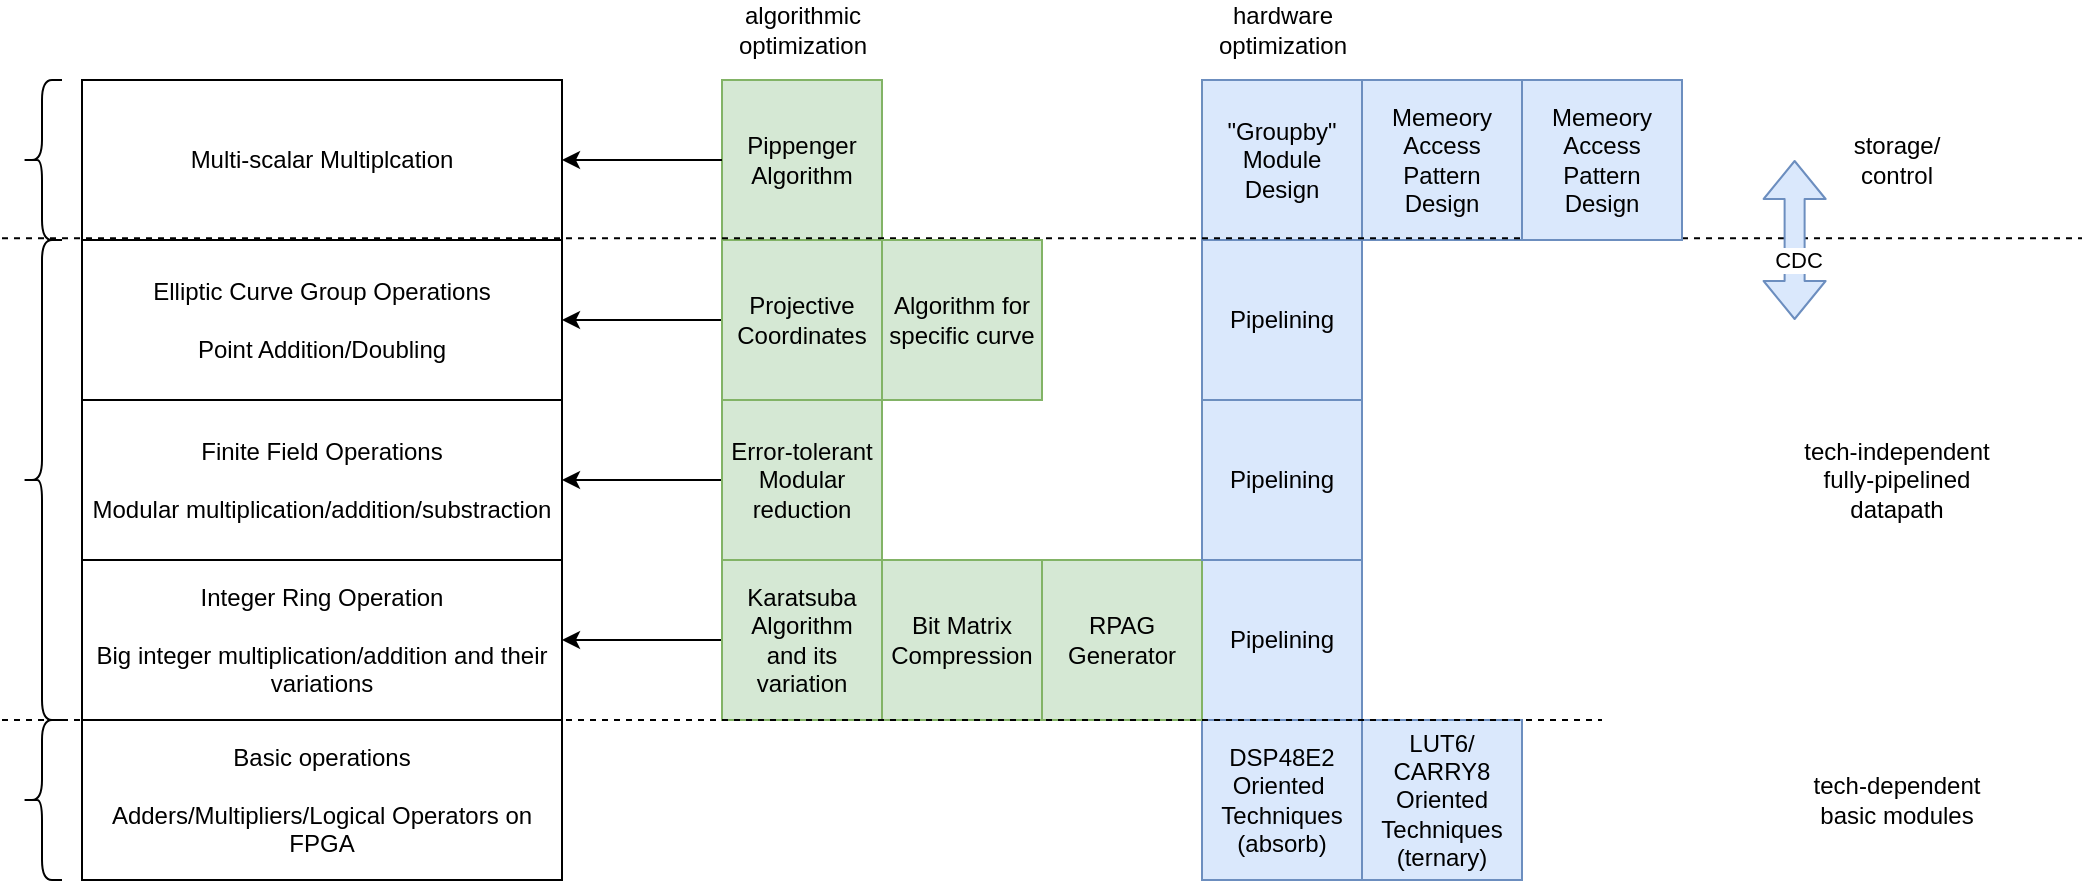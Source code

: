 <mxfile>
    <diagram id="zoKfHcg-x4rR90VONCn-" name="hierarchy">
        <mxGraphModel dx="1422" dy="864" grid="1" gridSize="10" guides="1" tooltips="1" connect="1" arrows="1" fold="1" page="1" pageScale="1" pageWidth="827" pageHeight="1169" math="0" shadow="0">
            <root>
                <mxCell id="0"/>
                <mxCell id="1" parent="0"/>
                <mxCell id="fEVb9ebWW0dLJYcgirOj-55" value="Bit Matrix&lt;br&gt;Compression" style="rounded=0;whiteSpace=wrap;html=1;fillColor=#d5e8d4;strokeColor=#82b366;" parent="1" vertex="1">
                    <mxGeometry x="480" y="600" width="80" height="80" as="geometry"/>
                </mxCell>
                <mxCell id="2" value="Finite Field Operations&lt;br&gt;&lt;br&gt;Modular multiplication/addition/substraction" style="rounded=0;whiteSpace=wrap;html=1;fillColor=none;" parent="1" vertex="1">
                    <mxGeometry x="80" y="520" width="240" height="80" as="geometry"/>
                </mxCell>
                <mxCell id="3" value="Elliptic Curve Group Operations&lt;br&gt;&lt;br&gt;Point Addition/Doubling" style="rounded=0;whiteSpace=wrap;html=1;fillColor=none;" parent="1" vertex="1">
                    <mxGeometry x="80" y="440" width="240" height="80" as="geometry"/>
                </mxCell>
                <mxCell id="4" value="Multi-scalar Multiplcation" style="rounded=0;whiteSpace=wrap;html=1;fillColor=none;" parent="1" vertex="1">
                    <mxGeometry x="80" y="360" width="240" height="80" as="geometry"/>
                </mxCell>
                <mxCell id="5" style="edgeStyle=orthogonalEdgeStyle;rounded=0;html=1;exitX=0;exitY=0.5;exitDx=0;exitDy=0;entryX=1;entryY=0.5;entryDx=0;entryDy=0;strokeWidth=1;" parent="1" source="6" target="2" edge="1">
                    <mxGeometry relative="1" as="geometry"/>
                </mxCell>
                <mxCell id="6" value="Error-tolerant Modular reduction" style="rounded=0;whiteSpace=wrap;html=1;fillColor=#d5e8d4;strokeColor=#82b366;" parent="1" vertex="1">
                    <mxGeometry x="400" y="520" width="80" height="80" as="geometry"/>
                </mxCell>
                <mxCell id="7" style="edgeStyle=orthogonalEdgeStyle;rounded=0;html=1;exitX=0;exitY=0.5;exitDx=0;exitDy=0;entryX=1;entryY=0.5;entryDx=0;entryDy=0;strokeWidth=1;" parent="1" source="8" target="3" edge="1">
                    <mxGeometry relative="1" as="geometry"/>
                </mxCell>
                <mxCell id="8" value="Projective Coordinates" style="rounded=0;whiteSpace=wrap;html=1;fillColor=#d5e8d4;strokeColor=#82b366;" parent="1" vertex="1">
                    <mxGeometry x="400" y="440" width="80" height="80" as="geometry"/>
                </mxCell>
                <mxCell id="9" value="Pippenger Algorithm&lt;br&gt;" style="rounded=0;whiteSpace=wrap;html=1;fillColor=#d5e8d4;strokeColor=#82b366;" parent="1" vertex="1">
                    <mxGeometry x="400" y="360" width="80" height="80" as="geometry"/>
                </mxCell>
                <mxCell id="10" value="Integer Ring Operation&lt;br&gt;&lt;br&gt;Big integer multiplication/addition and their variations" style="rounded=0;whiteSpace=wrap;html=1;fillColor=none;" parent="1" vertex="1">
                    <mxGeometry x="80" y="600" width="240" height="80" as="geometry"/>
                </mxCell>
                <mxCell id="11" style="edgeStyle=orthogonalEdgeStyle;rounded=0;html=1;exitX=0;exitY=0.5;exitDx=0;exitDy=0;entryX=1;entryY=0.5;entryDx=0;entryDy=0;strokeWidth=1;" parent="1" source="12" target="10" edge="1">
                    <mxGeometry relative="1" as="geometry"/>
                </mxCell>
                <mxCell id="12" value="Karatsuba Algorithm&lt;br&gt;and its variation" style="rounded=0;whiteSpace=wrap;html=1;fillColor=#d5e8d4;strokeColor=#82b366;" parent="1" vertex="1">
                    <mxGeometry x="400" y="600" width="80" height="80" as="geometry"/>
                </mxCell>
                <mxCell id="13" value="Basic operations&lt;br&gt;&lt;br&gt;Adders/Multipliers/Logical Operators on FPGA" style="rounded=0;whiteSpace=wrap;html=1;fillColor=none;" parent="1" vertex="1">
                    <mxGeometry x="80" y="680" width="240" height="80" as="geometry"/>
                </mxCell>
                <mxCell id="14" value="Pipelining" style="rounded=0;whiteSpace=wrap;html=1;fillColor=#dae8fc;strokeColor=#6c8ebf;" parent="1" vertex="1">
                    <mxGeometry x="640" y="600" width="80" height="80" as="geometry"/>
                </mxCell>
                <mxCell id="16" value="DSP48E2&lt;br&gt;Oriented&amp;nbsp;&lt;br&gt;Techniques&lt;br&gt;(absorb)" style="rounded=0;whiteSpace=wrap;html=1;fillColor=#dae8fc;strokeColor=#6c8ebf;" parent="1" vertex="1">
                    <mxGeometry x="640" y="680" width="80" height="80" as="geometry"/>
                </mxCell>
                <mxCell id="18" value="RPAG Generator" style="rounded=0;whiteSpace=wrap;html=1;fillColor=#d5e8d4;strokeColor=#82b366;" parent="1" vertex="1">
                    <mxGeometry x="560" y="600" width="80" height="80" as="geometry"/>
                </mxCell>
                <mxCell id="19" value="algorithmic&lt;br&gt;optimization" style="text;html=1;align=center;verticalAlign=middle;resizable=0;points=[];autosize=1;" parent="1" vertex="1">
                    <mxGeometry x="400" y="320" width="80" height="30" as="geometry"/>
                </mxCell>
                <mxCell id="20" value="hardware&lt;br&gt;optimization" style="text;html=1;align=center;verticalAlign=middle;resizable=0;points=[];autosize=1;strokeColor=none;fillColor=none;" parent="1" vertex="1">
                    <mxGeometry x="640" y="320" width="80" height="30" as="geometry"/>
                </mxCell>
                <mxCell id="22" value="LUT6/&lt;br&gt;CARRY8&lt;br&gt;Oriented Techniques&lt;br&gt;(ternary)" style="rounded=0;whiteSpace=wrap;html=1;fillColor=#dae8fc;strokeColor=#6c8ebf;" parent="1" vertex="1">
                    <mxGeometry x="720" y="680" width="80" height="80" as="geometry"/>
                </mxCell>
                <mxCell id="23" value="&quot;Groupby&quot;&lt;br&gt;Module&lt;br&gt;Design" style="rounded=0;whiteSpace=wrap;html=1;fillColor=#dae8fc;strokeColor=#6c8ebf;" parent="1" vertex="1">
                    <mxGeometry x="640" y="360" width="80" height="80" as="geometry"/>
                </mxCell>
                <mxCell id="24" value="Memeory&lt;br&gt;Access&lt;br&gt;Pattern&lt;br&gt;Design" style="rounded=0;whiteSpace=wrap;html=1;fillColor=#dae8fc;strokeColor=#6c8ebf;" parent="1" vertex="1">
                    <mxGeometry x="720" y="360" width="80" height="80" as="geometry"/>
                </mxCell>
                <mxCell id="25" value="Pipelining" style="rounded=0;whiteSpace=wrap;html=1;fillColor=#dae8fc;strokeColor=#6c8ebf;" parent="1" vertex="1">
                    <mxGeometry x="640" y="520" width="80" height="80" as="geometry"/>
                </mxCell>
                <mxCell id="26" value="Pipelining" style="rounded=0;whiteSpace=wrap;html=1;fillColor=#dae8fc;strokeColor=#6c8ebf;" parent="1" vertex="1">
                    <mxGeometry x="640" y="440" width="80" height="80" as="geometry"/>
                </mxCell>
                <mxCell id="27" style="edgeStyle=orthogonalEdgeStyle;rounded=0;orthogonalLoop=1;jettySize=auto;html=1;exitX=0;exitY=0.5;exitDx=0;exitDy=0;entryX=1;entryY=0.5;entryDx=0;entryDy=0;" parent="1" source="9" target="4" edge="1">
                    <mxGeometry relative="1" as="geometry">
                        <Array as="points"/>
                        <mxPoint x="400" y="400" as="sourcePoint"/>
                    </mxGeometry>
                </mxCell>
                <mxCell id="29" value="" style="endArrow=none;html=1;rounded=0;dashed=1;" parent="1" edge="1">
                    <mxGeometry width="50" height="50" relative="1" as="geometry">
                        <mxPoint x="40" y="439.17" as="sourcePoint"/>
                        <mxPoint x="1080" y="439.17" as="targetPoint"/>
                    </mxGeometry>
                </mxCell>
                <mxCell id="30" value="storage/&lt;br&gt;control" style="text;html=1;align=center;verticalAlign=middle;resizable=0;points=[];autosize=1;strokeColor=none;fillColor=none;" parent="1" vertex="1">
                    <mxGeometry x="957" y="385" width="60" height="30" as="geometry"/>
                </mxCell>
                <mxCell id="31" value="tech-independent&lt;br&gt;fully-pipelined&lt;br&gt;datapath" style="text;html=1;align=center;verticalAlign=middle;resizable=0;points=[];autosize=1;strokeColor=none;fillColor=none;" parent="1" vertex="1">
                    <mxGeometry x="932" y="535" width="110" height="50" as="geometry"/>
                </mxCell>
                <mxCell id="32" value="" style="endArrow=none;html=1;rounded=0;dashed=1;" parent="1" edge="1">
                    <mxGeometry width="50" height="50" relative="1" as="geometry">
                        <mxPoint x="40" y="680" as="sourcePoint"/>
                        <mxPoint x="840" y="680" as="targetPoint"/>
                    </mxGeometry>
                </mxCell>
                <mxCell id="35" value="" style="shape=curlyBracket;whiteSpace=wrap;html=1;rounded=1;" parent="1" vertex="1">
                    <mxGeometry x="50" y="360" width="20" height="80" as="geometry"/>
                </mxCell>
                <mxCell id="36" value="" style="shape=curlyBracket;whiteSpace=wrap;html=1;rounded=1;size=0.5;" parent="1" vertex="1">
                    <mxGeometry x="50" y="440" width="20" height="240" as="geometry"/>
                </mxCell>
                <mxCell id="37" value="" style="shape=curlyBracket;whiteSpace=wrap;html=1;rounded=1;size=0.5;" parent="1" vertex="1">
                    <mxGeometry x="50" y="680" width="20" height="80" as="geometry"/>
                </mxCell>
                <mxCell id="fEVb9ebWW0dLJYcgirOj-56" value="tech-dependent&lt;br&gt;basic modules" style="text;html=1;align=center;verticalAlign=middle;resizable=0;points=[];autosize=1;strokeColor=none;fillColor=none;" parent="1" vertex="1">
                    <mxGeometry x="937" y="705" width="100" height="30" as="geometry"/>
                </mxCell>
                <mxCell id="38" value="Algorithm for specific curve" style="rounded=0;whiteSpace=wrap;html=1;fillColor=#d5e8d4;strokeColor=#82b366;" parent="1" vertex="1">
                    <mxGeometry x="480" y="440" width="80" height="80" as="geometry"/>
                </mxCell>
                <mxCell id="40" value="Memeory&lt;br&gt;Access&lt;br&gt;Pattern&lt;br&gt;Design" style="rounded=0;whiteSpace=wrap;html=1;fillColor=#dae8fc;strokeColor=#6c8ebf;" parent="1" vertex="1">
                    <mxGeometry x="800" y="360" width="80" height="80" as="geometry"/>
                </mxCell>
                <mxCell id="41" value="" style="shape=flexArrow;endArrow=classic;startArrow=classic;html=1;fillColor=#dae8fc;strokeColor=#6c8ebf;" parent="1" edge="1">
                    <mxGeometry width="100" height="100" relative="1" as="geometry">
                        <mxPoint x="936.31" y="480" as="sourcePoint"/>
                        <mxPoint x="936.31" y="400" as="targetPoint"/>
                    </mxGeometry>
                </mxCell>
                <mxCell id="42" value="CDC" style="edgeLabel;html=1;align=center;verticalAlign=middle;resizable=0;points=[];" parent="41" vertex="1" connectable="0">
                    <mxGeometry x="-0.25" y="-1" relative="1" as="geometry">
                        <mxPoint as="offset"/>
                    </mxGeometry>
                </mxCell>
            </root>
        </mxGraphModel>
    </diagram>
    <diagram id="sQL1y-vPFN7wOmJzLYb_" name="montmult">
        <mxGraphModel dx="1706" dy="1037" grid="1" gridSize="10" guides="1" tooltips="1" connect="1" arrows="1" fold="1" page="1" pageScale="1" pageWidth="827" pageHeight="1169" math="1" shadow="0">
            <root>
                <mxCell id="ptqQe80XTWAZKYnixxLv-0"/>
                <mxCell id="ptqQe80XTWAZKYnixxLv-1" parent="ptqQe80XTWAZKYnixxLv-0"/>
                <mxCell id="ptqQe80XTWAZKYnixxLv-3" value="" style="rounded=0;whiteSpace=wrap;html=1;fontFamily=Helvetica;fontSize=12;fontColor=rgb(0, 0, 0);align=center;strokeColor=rgb(0, 0, 0);fillColor=none;" parent="ptqQe80XTWAZKYnixxLv-1" vertex="1">
                    <mxGeometry x="200" y="360" width="80" height="40" as="geometry"/>
                </mxCell>
                <mxCell id="ptqQe80XTWAZKYnixxLv-4" value="" style="rounded=0;whiteSpace=wrap;html=1;fillColor=#eeeeee;strokeColor=#36393d;sketch=0;dashed=1;" parent="ptqQe80XTWAZKYnixxLv-1" vertex="1">
                    <mxGeometry x="200" y="360" width="40" height="40" as="geometry"/>
                </mxCell>
                <mxCell id="ptqQe80XTWAZKYnixxLv-5" style="rounded=0;html=1;exitX=0.5;exitY=1;exitDx=0;exitDy=0;entryX=0.5;entryY=0;entryDx=0;entryDy=0;strokeWidth=1;" parent="ptqQe80XTWAZKYnixxLv-1" source="ptqQe80XTWAZKYnixxLv-6" target="ptqQe80XTWAZKYnixxLv-10" edge="1">
                    <mxGeometry relative="1" as="geometry"/>
                </mxCell>
                <mxCell id="ptqQe80XTWAZKYnixxLv-6" value="$$x$$" style="rounded=0;whiteSpace=wrap;html=1;fontFamily=Helvetica;fontSize=12;fontColor=rgb(0, 0, 0);align=center;strokeColor=rgb(0, 0, 0);" parent="ptqQe80XTWAZKYnixxLv-1" vertex="1">
                    <mxGeometry x="160" y="40" width="40" height="40" as="geometry"/>
                </mxCell>
                <mxCell id="ptqQe80XTWAZKYnixxLv-7" style="edgeStyle=none;rounded=0;html=1;exitX=0.5;exitY=1;exitDx=0;exitDy=0;entryX=0.5;entryY=0;entryDx=0;entryDy=0;strokeWidth=1;" parent="ptqQe80XTWAZKYnixxLv-1" source="ptqQe80XTWAZKYnixxLv-8" target="ptqQe80XTWAZKYnixxLv-10" edge="1">
                    <mxGeometry relative="1" as="geometry"/>
                </mxCell>
                <mxCell id="ptqQe80XTWAZKYnixxLv-8" value="$$y$$" style="rounded=0;whiteSpace=wrap;html=1;fontFamily=Helvetica;fontSize=12;fontColor=rgb(0, 0, 0);align=center;strokeColor=rgb(0, 0, 0);" parent="ptqQe80XTWAZKYnixxLv-1" vertex="1">
                    <mxGeometry x="240" y="40" width="40" height="40" as="geometry"/>
                </mxCell>
                <mxCell id="ptqQe80XTWAZKYnixxLv-9" style="edgeStyle=none;rounded=0;html=1;exitX=0.5;exitY=1;exitDx=0;exitDy=0;entryX=0.5;entryY=0;entryDx=0;entryDy=0;strokeWidth=1;" parent="ptqQe80XTWAZKYnixxLv-1" source="ptqQe80XTWAZKYnixxLv-10" target="ptqQe80XTWAZKYnixxLv-18" edge="1">
                    <mxGeometry relative="1" as="geometry"/>
                </mxCell>
                <mxCell id="ptqQe80XTWAZKYnixxLv-10" value="" style="shape=sumEllipse;perimeter=ellipsePerimeter;whiteSpace=wrap;html=1;backgroundOutline=1;fillColor=#dae8fc;strokeColor=#6c8ebf;" parent="ptqQe80XTWAZKYnixxLv-1" vertex="1">
                    <mxGeometry x="200" y="120" width="40" height="40" as="geometry"/>
                </mxCell>
                <mxCell id="ptqQe80XTWAZKYnixxLv-11" style="edgeStyle=orthogonalEdgeStyle;rounded=0;html=1;exitX=0.5;exitY=1;exitDx=0;exitDy=0;entryX=0.5;entryY=0;entryDx=0;entryDy=0;strokeWidth=1;" parent="ptqQe80XTWAZKYnixxLv-1" source="ptqQe80XTWAZKYnixxLv-12" target="ptqQe80XTWAZKYnixxLv-3" edge="1">
                    <mxGeometry relative="1" as="geometry"/>
                </mxCell>
                <mxCell id="ptqQe80XTWAZKYnixxLv-12" value="" style="shape=sumEllipse;perimeter=ellipsePerimeter;whiteSpace=wrap;html=1;backgroundOutline=1;fillColor=#d5e8d4;strokeColor=#82b366;" parent="ptqQe80XTWAZKYnixxLv-1" vertex="1">
                    <mxGeometry x="220" y="280" width="40" height="40" as="geometry"/>
                </mxCell>
                <mxCell id="ptqQe80XTWAZKYnixxLv-13" value="" style="edgeStyle=none;rounded=0;html=1;strokeWidth=1;" parent="ptqQe80XTWAZKYnixxLv-1" source="ptqQe80XTWAZKYnixxLv-14" target="ptqQe80XTWAZKYnixxLv-12" edge="1">
                    <mxGeometry relative="1" as="geometry"/>
                </mxCell>
                <mxCell id="ptqQe80XTWAZKYnixxLv-14" value="$$N'$$" style="text;html=1;align=center;verticalAlign=middle;resizable=0;points=[];autosize=1;strokeColor=none;fillColor=none;" parent="ptqQe80XTWAZKYnixxLv-1" vertex="1">
                    <mxGeometry x="280" y="290" width="50" height="20" as="geometry"/>
                </mxCell>
                <mxCell id="ptqQe80XTWAZKYnixxLv-15" value="prod" style="edgeStyle=orthogonalEdgeStyle;rounded=0;html=1;exitX=0.5;exitY=1;exitDx=0;exitDy=0;entryX=0.5;entryY=0;entryDx=0;entryDy=0;strokeWidth=1;" parent="ptqQe80XTWAZKYnixxLv-1" source="ptqQe80XTWAZKYnixxLv-16" target="ptqQe80XTWAZKYnixxLv-25" edge="1">
                    <mxGeometry relative="1" as="geometry"/>
                </mxCell>
                <mxCell id="ptqQe80XTWAZKYnixxLv-16" value="" style="shape=sumEllipse;perimeter=ellipsePerimeter;whiteSpace=wrap;html=1;backgroundOutline=1;fillColor=#d5e8d4;strokeColor=#82b366;" parent="ptqQe80XTWAZKYnixxLv-1" vertex="1">
                    <mxGeometry x="240" y="440" width="40" height="40" as="geometry"/>
                </mxCell>
                <mxCell id="ptqQe80XTWAZKYnixxLv-17" style="edgeStyle=orthogonalEdgeStyle;rounded=0;html=1;exitX=0;exitY=0.5;exitDx=0;exitDy=0;entryX=0;entryY=0.5;entryDx=0;entryDy=0;strokeWidth=1;" parent="ptqQe80XTWAZKYnixxLv-1" source="ptqQe80XTWAZKYnixxLv-18" target="ptqQe80XTWAZKYnixxLv-25" edge="1">
                    <mxGeometry relative="1" as="geometry"/>
                </mxCell>
                <mxCell id="ptqQe80XTWAZKYnixxLv-18" value="$$T$$" style="rounded=0;whiteSpace=wrap;html=1;fontFamily=Helvetica;fontSize=12;fontColor=rgb(0, 0, 0);align=center;strokeColor=rgb(0, 0, 0);fillColor=none;" parent="ptqQe80XTWAZKYnixxLv-1" vertex="1">
                    <mxGeometry x="180" y="200" width="80" height="40" as="geometry"/>
                </mxCell>
                <mxCell id="ptqQe80XTWAZKYnixxLv-19" style="edgeStyle=none;rounded=0;html=1;exitX=0.1;exitY=0.5;exitDx=0;exitDy=0;exitPerimeter=0;entryX=0.5;entryY=0;entryDx=0;entryDy=0;strokeWidth=1;" parent="ptqQe80XTWAZKYnixxLv-1" source="ptqQe80XTWAZKYnixxLv-20" target="ptqQe80XTWAZKYnixxLv-12" edge="1">
                    <mxGeometry relative="1" as="geometry"/>
                </mxCell>
                <mxCell id="ptqQe80XTWAZKYnixxLv-20" value="" style="shape=curlyBracket;whiteSpace=wrap;html=1;rounded=1;flipH=1;fillColor=none;direction=north;" parent="ptqQe80XTWAZKYnixxLv-1" vertex="1">
                    <mxGeometry x="220" y="240" width="40" height="20" as="geometry"/>
                </mxCell>
                <mxCell id="ptqQe80XTWAZKYnixxLv-21" value="" style="edgeStyle=orthogonalEdgeStyle;rounded=0;html=1;strokeWidth=1;" parent="ptqQe80XTWAZKYnixxLv-1" source="ptqQe80XTWAZKYnixxLv-22" target="ptqQe80XTWAZKYnixxLv-16" edge="1">
                    <mxGeometry relative="1" as="geometry"/>
                </mxCell>
                <mxCell id="ptqQe80XTWAZKYnixxLv-22" value="$$M$$" style="text;html=1;align=center;verticalAlign=middle;resizable=0;points=[];autosize=1;strokeColor=none;fillColor=none;" parent="ptqQe80XTWAZKYnixxLv-1" vertex="1">
                    <mxGeometry x="300" y="450" width="50" height="20" as="geometry"/>
                </mxCell>
                <mxCell id="ptqQe80XTWAZKYnixxLv-23" value="unused" style="rounded=0;whiteSpace=wrap;html=1;fillColor=#eeeeee;strokeColor=#36393d;sketch=0;dashed=1;" parent="ptqQe80XTWAZKYnixxLv-1" vertex="1">
                    <mxGeometry x="80" y="120" width="40" height="20" as="geometry"/>
                </mxCell>
                <mxCell id="ptqQe80XTWAZKYnixxLv-24" value="full" style="edgeStyle=orthogonalEdgeStyle;rounded=0;html=1;exitX=0.5;exitY=1;exitDx=0;exitDy=0;entryX=0.5;entryY=0;entryDx=0;entryDy=0;strokeWidth=1;" parent="ptqQe80XTWAZKYnixxLv-1" source="ptqQe80XTWAZKYnixxLv-25" target="ptqQe80XTWAZKYnixxLv-28" edge="1">
                    <mxGeometry relative="1" as="geometry"/>
                </mxCell>
                <mxCell id="ptqQe80XTWAZKYnixxLv-25" value="" style="shape=orEllipse;perimeter=ellipsePerimeter;whiteSpace=wrap;html=1;backgroundOutline=1;fontFamily=Helvetica;fontSize=12;fontColor=rgb(0, 0, 0);align=center;strokeColor=rgb(0, 0, 0);" parent="ptqQe80XTWAZKYnixxLv-1" vertex="1">
                    <mxGeometry x="240" y="520" width="40" height="40" as="geometry"/>
                </mxCell>
                <mxCell id="ptqQe80XTWAZKYnixxLv-26" style="edgeStyle=orthogonalEdgeStyle;rounded=0;html=1;exitX=0.25;exitY=1;exitDx=0;exitDy=0;entryX=0.5;entryY=0;entryDx=0;entryDy=0;strokeWidth=1;" parent="ptqQe80XTWAZKYnixxLv-1" source="ptqQe80XTWAZKYnixxLv-28" target="ptqQe80XTWAZKYnixxLv-31" edge="1">
                    <mxGeometry relative="1" as="geometry"/>
                </mxCell>
                <mxCell id="ptqQe80XTWAZKYnixxLv-27" style="edgeStyle=orthogonalEdgeStyle;rounded=0;html=1;exitX=0.25;exitY=1;exitDx=0;exitDy=0;entryX=0.75;entryY=1;entryDx=0;entryDy=0;strokeWidth=1;" parent="ptqQe80XTWAZKYnixxLv-1" source="ptqQe80XTWAZKYnixxLv-28" target="ptqQe80XTWAZKYnixxLv-35" edge="1">
                    <mxGeometry relative="1" as="geometry"/>
                </mxCell>
                <mxCell id="ptqQe80XTWAZKYnixxLv-28" value="" style="rounded=0;whiteSpace=wrap;html=1;fontFamily=Helvetica;fontSize=12;fontColor=rgb(0, 0, 0);align=center;strokeColor=rgb(0, 0, 0);fillColor=none;" parent="ptqQe80XTWAZKYnixxLv-1" vertex="1">
                    <mxGeometry x="220" y="600" width="80" height="40" as="geometry"/>
                </mxCell>
                <mxCell id="ptqQe80XTWAZKYnixxLv-29" style="edgeStyle=orthogonalEdgeStyle;rounded=0;html=1;exitX=0.1;exitY=0.5;exitDx=0;exitDy=0;exitPerimeter=0;entryX=0.5;entryY=0;entryDx=0;entryDy=0;strokeWidth=1;" parent="ptqQe80XTWAZKYnixxLv-1" target="ptqQe80XTWAZKYnixxLv-31" edge="1">
                    <mxGeometry relative="1" as="geometry">
                        <mxPoint x="240" y="658" as="sourcePoint"/>
                    </mxGeometry>
                </mxCell>
                <mxCell id="ptqQe80XTWAZKYnixxLv-30" style="edgeStyle=orthogonalEdgeStyle;rounded=0;html=1;exitX=0.5;exitY=1;exitDx=0;exitDy=0;entryX=0.25;entryY=1;entryDx=0;entryDy=0;strokeWidth=1;" parent="ptqQe80XTWAZKYnixxLv-1" source="ptqQe80XTWAZKYnixxLv-31" target="ptqQe80XTWAZKYnixxLv-35" edge="1">
                    <mxGeometry relative="1" as="geometry"/>
                </mxCell>
                <mxCell id="ptqQe80XTWAZKYnixxLv-31" value="" style="shape=lineEllipse;perimeter=ellipsePerimeter;whiteSpace=wrap;html=1;backgroundOutline=1;fontFamily=Helvetica;fontSize=12;fontColor=rgb(0, 0, 0);align=center;strokeColor=rgb(0, 0, 0);fillColor=rgb(255, 255, 255);" parent="ptqQe80XTWAZKYnixxLv-1" vertex="1">
                    <mxGeometry x="220" y="680" width="40" height="40" as="geometry"/>
                </mxCell>
                <mxCell id="ptqQe80XTWAZKYnixxLv-32" value="" style="edgeStyle=orthogonalEdgeStyle;rounded=0;html=1;strokeWidth=1;" parent="ptqQe80XTWAZKYnixxLv-1" source="ptqQe80XTWAZKYnixxLv-33" target="ptqQe80XTWAZKYnixxLv-31" edge="1">
                    <mxGeometry relative="1" as="geometry"/>
                </mxCell>
                <mxCell id="ptqQe80XTWAZKYnixxLv-33" value="$$M$$" style="text;html=1;align=center;verticalAlign=middle;resizable=0;points=[];autosize=1;strokeColor=none;fillColor=none;" parent="ptqQe80XTWAZKYnixxLv-1" vertex="1">
                    <mxGeometry x="280" y="690" width="50" height="20" as="geometry"/>
                </mxCell>
                <mxCell id="ptqQe80XTWAZKYnixxLv-34" style="edgeStyle=orthogonalEdgeStyle;rounded=0;html=1;exitX=0.5;exitY=0;exitDx=0;exitDy=0;strokeWidth=1;" parent="ptqQe80XTWAZKYnixxLv-1" source="ptqQe80XTWAZKYnixxLv-35" edge="1">
                    <mxGeometry relative="1" as="geometry">
                        <mxPoint x="160.143" y="800" as="targetPoint"/>
                    </mxGeometry>
                </mxCell>
                <mxCell id="ptqQe80XTWAZKYnixxLv-35" value="" style="shape=trapezoid;perimeter=trapezoidPerimeter;whiteSpace=wrap;html=1;fixedSize=1;sketch=0;fillColor=none;rotation=-180;" parent="ptqQe80XTWAZKYnixxLv-1" vertex="1">
                    <mxGeometry x="120" y="760" width="80" height="20" as="geometry"/>
                </mxCell>
                <mxCell id="ptqQe80XTWAZKYnixxLv-36" value="$$xyR^{-1}$$" style="rounded=0;whiteSpace=wrap;html=1;fontFamily=Helvetica;fontSize=12;fontColor=rgb(0, 0, 0);align=center;strokeColor=rgb(0, 0, 0);" parent="ptqQe80XTWAZKYnixxLv-1" vertex="1">
                    <mxGeometry x="140" y="800" width="40" height="40" as="geometry"/>
                </mxCell>
                <mxCell id="ptqQe80XTWAZKYnixxLv-37" value="&lt;span&gt;$$t$$&lt;/span&gt;" style="rounded=0;whiteSpace=wrap;html=1;sketch=0;" parent="ptqQe80XTWAZKYnixxLv-1" vertex="1">
                    <mxGeometry x="220" y="600" width="40" height="40" as="geometry"/>
                </mxCell>
                <mxCell id="ptqQe80XTWAZKYnixxLv-38" style="edgeStyle=orthogonalEdgeStyle;rounded=0;html=1;exitX=0.5;exitY=1;exitDx=0;exitDy=0;entryX=0.5;entryY=0;entryDx=0;entryDy=0;strokeWidth=1;" parent="ptqQe80XTWAZKYnixxLv-1" source="ptqQe80XTWAZKYnixxLv-39" target="ptqQe80XTWAZKYnixxLv-16" edge="1">
                    <mxGeometry relative="1" as="geometry"/>
                </mxCell>
                <mxCell id="ptqQe80XTWAZKYnixxLv-39" value="&#10;&#10;&lt;span style=&quot;color: rgb(0, 0, 0); font-family: helvetica; font-size: 12px; font-style: normal; font-weight: 400; letter-spacing: normal; text-align: center; text-indent: 0px; text-transform: none; word-spacing: 0px; background-color: rgb(248, 249, 250); display: inline; float: none;&quot;&gt;$$m$$&lt;/span&gt;&#10;&#10;" style="rounded=0;whiteSpace=wrap;html=1;sketch=0;verticalAlign=middle;" parent="ptqQe80XTWAZKYnixxLv-1" vertex="1">
                    <mxGeometry x="240" y="360" width="40" height="40" as="geometry"/>
                </mxCell>
                <mxCell id="ptqQe80XTWAZKYnixxLv-40" value="ByDSP" style="rounded=0;whiteSpace=wrap;html=1;fillColor=#dae8fc;strokeColor=#6c8ebf;" parent="ptqQe80XTWAZKYnixxLv-1" vertex="1">
                    <mxGeometry x="80" y="40" width="40" height="20" as="geometry"/>
                </mxCell>
                <mxCell id="ptqQe80XTWAZKYnixxLv-41" value="ByLUT" style="rounded=0;whiteSpace=wrap;html=1;fillColor=#d5e8d4;strokeColor=#82b366;" parent="ptqQe80XTWAZKYnixxLv-1" vertex="1">
                    <mxGeometry x="80" y="80" width="40" height="20" as="geometry"/>
                </mxCell>
                <mxCell id="ptqQe80XTWAZKYnixxLv-2" value="" style="rounded=0;whiteSpace=wrap;html=1;fillColor=#eeeeee;strokeColor=#36393d;sketch=0;dashed=1;" parent="ptqQe80XTWAZKYnixxLv-1" vertex="1">
                    <mxGeometry x="260" y="600" width="40" height="40" as="geometry"/>
                </mxCell>
            </root>
        </mxGraphModel>
    </diagram>
    <diagram id="zLLyMlVlKNjZ91oTvw6_" name="precomputation">
        <mxGraphModel dx="879" dy="1037" grid="1" gridSize="10" guides="1" tooltips="1" connect="1" arrows="1" fold="1" page="1" pageScale="1" pageWidth="827" pageHeight="1169" math="1" shadow="0">
            <root>
                <mxCell id="0qYKLsRlS8JBkN2ntDGe-0"/>
                <mxCell id="0qYKLsRlS8JBkN2ntDGe-1" parent="0qYKLsRlS8JBkN2ntDGe-0"/>
                <mxCell id="0qYKLsRlS8JBkN2ntDGe-2" value="1" style="shape=datastore;whiteSpace=wrap;html=1;" parent="0qYKLsRlS8JBkN2ntDGe-1" vertex="1">
                    <mxGeometry x="1080" y="440" width="60" height="60" as="geometry"/>
                </mxCell>
                <mxCell id="0qYKLsRlS8JBkN2ntDGe-3" value="2" style="shape=datastore;whiteSpace=wrap;html=1;" parent="0qYKLsRlS8JBkN2ntDGe-1" vertex="1">
                    <mxGeometry x="1160" y="440" width="60" height="60" as="geometry"/>
                </mxCell>
                <mxCell id="0qYKLsRlS8JBkN2ntDGe-4" value="3" style="shape=datastore;whiteSpace=wrap;html=1;" parent="0qYKLsRlS8JBkN2ntDGe-1" vertex="1">
                    <mxGeometry x="1240" y="440" width="60" height="60" as="geometry"/>
                </mxCell>
                <mxCell id="0qYKLsRlS8JBkN2ntDGe-5" value="$$\mathbf{P1&lt;br&gt;}$$" style="text;html=1;align=center;verticalAlign=middle;resizable=0;points=[];autosize=1;strokeColor=none;fillColor=none;" parent="0qYKLsRlS8JBkN2ntDGe-1" vertex="1">
                    <mxGeometry x="920" y="520" width="90" height="30" as="geometry"/>
                </mxCell>
                <mxCell id="0qYKLsRlS8JBkN2ntDGe-6" value="$$\mathbf{P2&lt;br&gt;}$$" style="text;html=1;align=center;verticalAlign=middle;resizable=0;points=[];autosize=1;strokeColor=none;fillColor=none;" parent="0qYKLsRlS8JBkN2ntDGe-1" vertex="1">
                    <mxGeometry x="960" y="520" width="90" height="30" as="geometry"/>
                </mxCell>
                <mxCell id="0qYKLsRlS8JBkN2ntDGe-7" value="$$\mathbf{P3&lt;br&gt;}$$" style="text;html=1;align=center;verticalAlign=middle;resizable=0;points=[];autosize=1;strokeColor=none;fillColor=none;" parent="0qYKLsRlS8JBkN2ntDGe-1" vertex="1">
                    <mxGeometry x="920" y="560" width="90" height="30" as="geometry"/>
                </mxCell>
                <mxCell id="0qYKLsRlS8JBkN2ntDGe-8" value="$$\mathbf{P4&lt;br&gt;}$$" style="text;html=1;align=center;verticalAlign=middle;resizable=0;points=[];autosize=1;strokeColor=none;fillColor=none;" parent="0qYKLsRlS8JBkN2ntDGe-1" vertex="1">
                    <mxGeometry x="960" y="560" width="90" height="30" as="geometry"/>
                </mxCell>
                <mxCell id="0qYKLsRlS8JBkN2ntDGe-9" value="$$\mathbf{P5&lt;br&gt;}$$" style="text;html=1;align=center;verticalAlign=middle;resizable=0;points=[];autosize=1;strokeColor=none;fillColor=none;" parent="0qYKLsRlS8JBkN2ntDGe-1" vertex="1">
                    <mxGeometry x="920" y="600" width="90" height="30" as="geometry"/>
                </mxCell>
                <mxCell id="0qYKLsRlS8JBkN2ntDGe-10" value="$$\mathbf{P6&lt;br&gt;}$$" style="text;html=1;align=center;verticalAlign=middle;resizable=0;points=[];autosize=1;strokeColor=none;fillColor=none;" parent="0qYKLsRlS8JBkN2ntDGe-1" vertex="1">
                    <mxGeometry x="960" y="600" width="90" height="30" as="geometry"/>
                </mxCell>
                <mxCell id="0qYKLsRlS8JBkN2ntDGe-11" value="$$\mathbf{P7&lt;br&gt;}$$" style="text;html=1;align=center;verticalAlign=middle;resizable=0;points=[];autosize=1;strokeColor=none;fillColor=none;" parent="0qYKLsRlS8JBkN2ntDGe-1" vertex="1">
                    <mxGeometry x="920" y="640" width="90" height="30" as="geometry"/>
                </mxCell>
                <mxCell id="0qYKLsRlS8JBkN2ntDGe-12" value="$$\mathbf{P8&lt;br&gt;}$$" style="text;html=1;align=center;verticalAlign=middle;resizable=0;points=[];autosize=1;strokeColor=none;fillColor=none;" parent="0qYKLsRlS8JBkN2ntDGe-1" vertex="1">
                    <mxGeometry x="960" y="640" width="90" height="30" as="geometry"/>
                </mxCell>
                <mxCell id="0qYKLsRlS8JBkN2ntDGe-13" value="$$\mathbf{P1&lt;br&gt;}$$" style="text;html=1;align=center;verticalAlign=middle;resizable=0;points=[];autosize=1;strokeColor=none;fillColor=none;" parent="0qYKLsRlS8JBkN2ntDGe-1" vertex="1">
                    <mxGeometry x="1065" y="520" width="90" height="30" as="geometry"/>
                </mxCell>
                <mxCell id="0qYKLsRlS8JBkN2ntDGe-14" value="$$\mathbf{P2&lt;br&gt;}$$" style="text;html=1;align=center;verticalAlign=middle;resizable=0;points=[];autosize=1;strokeColor=none;fillColor=none;" parent="0qYKLsRlS8JBkN2ntDGe-1" vertex="1">
                    <mxGeometry x="1065" y="560" width="90" height="30" as="geometry"/>
                </mxCell>
                <mxCell id="0qYKLsRlS8JBkN2ntDGe-15" value="addition" style="endArrow=classic;startArrow=classic;html=1;fontFamily=Helvetica;fontSize=11;fontColor=rgb(0, 0, 0);align=center;strokeColor=rgb(0, 0, 0);" parent="0qYKLsRlS8JBkN2ntDGe-1" source="0qYKLsRlS8JBkN2ntDGe-16" target="0qYKLsRlS8JBkN2ntDGe-19" edge="1">
                    <mxGeometry relative="1" as="geometry"/>
                </mxCell>
                <mxCell id="0qYKLsRlS8JBkN2ntDGe-16" value="$$\mathbf{P3&lt;br&gt;}$$" style="text;html=1;align=center;verticalAlign=middle;resizable=0;points=[];autosize=1;strokeColor=none;fillColor=none;" parent="0qYKLsRlS8JBkN2ntDGe-1" vertex="1">
                    <mxGeometry x="1145" y="520" width="90" height="30" as="geometry"/>
                </mxCell>
                <mxCell id="0qYKLsRlS8JBkN2ntDGe-17" value="$$\mathbf{P4&lt;br&gt;}$$" style="text;html=1;align=center;verticalAlign=middle;resizable=0;points=[];autosize=1;strokeColor=none;fillColor=none;" parent="0qYKLsRlS8JBkN2ntDGe-1" vertex="1">
                    <mxGeometry x="1225" y="520" width="90" height="30" as="geometry"/>
                </mxCell>
                <mxCell id="0qYKLsRlS8JBkN2ntDGe-18" value="addition" style="edgeStyle=orthogonalEdgeStyle;html=1;entryX=-0.002;entryY=0.562;entryDx=0;entryDy=0;entryPerimeter=0;rounded=0;" parent="0qYKLsRlS8JBkN2ntDGe-1" source="0qYKLsRlS8JBkN2ntDGe-19" target="0qYKLsRlS8JBkN2ntDGe-20" edge="1">
                    <mxGeometry relative="1" as="geometry"/>
                </mxCell>
                <mxCell id="0qYKLsRlS8JBkN2ntDGe-19" value="$$\mathbf{P5&lt;br&gt;}$$" style="text;html=1;align=center;verticalAlign=middle;resizable=0;points=[];autosize=1;strokeColor=none;fillColor=none;" parent="0qYKLsRlS8JBkN2ntDGe-1" vertex="1">
                    <mxGeometry x="1145" y="600" width="90" height="30" as="geometry"/>
                </mxCell>
                <mxCell id="0qYKLsRlS8JBkN2ntDGe-20" value="$$\mathbf{P6&lt;br&gt;}$$" style="text;html=1;align=center;verticalAlign=middle;resizable=0;points=[];autosize=1;strokeColor=none;fillColor=none;" parent="0qYKLsRlS8JBkN2ntDGe-1" vertex="1">
                    <mxGeometry x="1145" y="640" width="90" height="30" as="geometry"/>
                </mxCell>
                <mxCell id="0qYKLsRlS8JBkN2ntDGe-21" value="$$\mathbf{P7&lt;br&gt;}$$" style="text;html=1;align=center;verticalAlign=middle;resizable=0;points=[];autosize=1;strokeColor=none;fillColor=none;" parent="0qYKLsRlS8JBkN2ntDGe-1" vertex="1">
                    <mxGeometry x="1225" y="600" width="90" height="30" as="geometry"/>
                </mxCell>
                <mxCell id="0qYKLsRlS8JBkN2ntDGe-22" value="$$\mathbf{P8&lt;br&gt;}$$" style="text;html=1;align=center;verticalAlign=middle;resizable=0;points=[];autosize=1;strokeColor=none;fillColor=none;" parent="0qYKLsRlS8JBkN2ntDGe-1" vertex="1">
                    <mxGeometry x="1225" y="640" width="90" height="30" as="geometry"/>
                </mxCell>
                <mxCell id="0qYKLsRlS8JBkN2ntDGe-23" value="PADD = 1" style="text;html=1;align=center;verticalAlign=middle;resizable=0;points=[];autosize=1;strokeColor=none;fillColor=none;" parent="0qYKLsRlS8JBkN2ntDGe-1" vertex="1">
                    <mxGeometry x="1075" y="725" width="70" height="20" as="geometry"/>
                </mxCell>
                <mxCell id="0qYKLsRlS8JBkN2ntDGe-24" value="PADD = 2" style="text;html=1;align=center;verticalAlign=middle;resizable=0;points=[];autosize=1;strokeColor=none;fillColor=none;" parent="0qYKLsRlS8JBkN2ntDGe-1" vertex="1">
                    <mxGeometry x="1155" y="725" width="70" height="20" as="geometry"/>
                </mxCell>
                <mxCell id="0qYKLsRlS8JBkN2ntDGe-25" value="PADD = 2" style="text;html=1;align=center;verticalAlign=middle;resizable=0;points=[];autosize=1;strokeColor=none;fillColor=none;" parent="0qYKLsRlS8JBkN2ntDGe-1" vertex="1">
                    <mxGeometry x="1235" y="725" width="70" height="20" as="geometry"/>
                </mxCell>
                <mxCell id="0qYKLsRlS8JBkN2ntDGe-26" value="" style="endArrow=none;dashed=1;html=1;dashPattern=1 3;strokeWidth=2;" parent="0qYKLsRlS8JBkN2ntDGe-1" edge="1">
                    <mxGeometry width="50" height="50" relative="1" as="geometry">
                        <mxPoint x="920" y="600" as="sourcePoint"/>
                        <mxPoint x="1760" y="600" as="targetPoint"/>
                    </mxGeometry>
                </mxCell>
                <mxCell id="0qYKLsRlS8JBkN2ntDGe-27" value="1" style="shape=datastore;whiteSpace=wrap;html=1;" parent="0qYKLsRlS8JBkN2ntDGe-1" vertex="1">
                    <mxGeometry x="1441" y="440" width="60" height="60" as="geometry"/>
                </mxCell>
                <mxCell id="0qYKLsRlS8JBkN2ntDGe-28" value="2" style="shape=datastore;whiteSpace=wrap;html=1;" parent="0qYKLsRlS8JBkN2ntDGe-1" vertex="1">
                    <mxGeometry x="1521" y="440" width="60" height="60" as="geometry"/>
                </mxCell>
                <mxCell id="0qYKLsRlS8JBkN2ntDGe-29" value="3" style="shape=datastore;whiteSpace=wrap;html=1;" parent="0qYKLsRlS8JBkN2ntDGe-1" vertex="1">
                    <mxGeometry x="1601" y="440" width="60" height="60" as="geometry"/>
                </mxCell>
                <mxCell id="0qYKLsRlS8JBkN2ntDGe-30" value="$$\mathbf{P1&lt;br&gt;}$$" style="text;html=1;align=center;verticalAlign=middle;resizable=0;points=[];autosize=1;strokeColor=none;fillColor=none;" parent="0qYKLsRlS8JBkN2ntDGe-1" vertex="1">
                    <mxGeometry x="1426" y="520" width="90" height="30" as="geometry"/>
                </mxCell>
                <mxCell id="0qYKLsRlS8JBkN2ntDGe-31" value="$$\mathbf{P2&lt;br&gt;}$$" style="text;html=1;align=center;verticalAlign=middle;resizable=0;points=[];autosize=1;strokeColor=none;fillColor=none;" parent="0qYKLsRlS8JBkN2ntDGe-1" vertex="1">
                    <mxGeometry x="1426" y="560" width="90" height="30" as="geometry"/>
                </mxCell>
                <mxCell id="0qYKLsRlS8JBkN2ntDGe-32" value="addition" style="endArrow=classic;startArrow=classic;html=1;fontFamily=Helvetica;fontSize=11;fontColor=rgb(0, 0, 0);align=center;strokeColor=rgb(0, 0, 0);" parent="0qYKLsRlS8JBkN2ntDGe-1" source="0qYKLsRlS8JBkN2ntDGe-33" target="0qYKLsRlS8JBkN2ntDGe-35" edge="1">
                    <mxGeometry relative="1" as="geometry"/>
                </mxCell>
                <mxCell id="0qYKLsRlS8JBkN2ntDGe-33" value="$$\mathbf{P3&lt;br&gt;}$$" style="text;html=1;align=center;verticalAlign=middle;resizable=0;points=[];autosize=1;strokeColor=none;fillColor=none;" parent="0qYKLsRlS8JBkN2ntDGe-1" vertex="1">
                    <mxGeometry x="1506" y="520" width="90" height="30" as="geometry"/>
                </mxCell>
                <mxCell id="0qYKLsRlS8JBkN2ntDGe-34" value="$$\mathbf{P4&lt;br&gt;}$$" style="text;html=1;align=center;verticalAlign=middle;resizable=0;points=[];autosize=1;strokeColor=none;fillColor=none;" parent="0qYKLsRlS8JBkN2ntDGe-1" vertex="1">
                    <mxGeometry x="1586" y="520" width="90" height="30" as="geometry"/>
                </mxCell>
                <mxCell id="0qYKLsRlS8JBkN2ntDGe-35" value="$$\mathbf{P5&lt;br&gt;}$$" style="text;html=1;align=center;verticalAlign=middle;resizable=0;points=[];autosize=1;strokeColor=none;fillColor=none;" parent="0qYKLsRlS8JBkN2ntDGe-1" vertex="1">
                    <mxGeometry x="1506" y="600" width="90" height="30" as="geometry"/>
                </mxCell>
                <mxCell id="0qYKLsRlS8JBkN2ntDGe-36" value="$$\mathbf{P6&lt;br&gt;}$$" style="text;html=1;align=center;verticalAlign=middle;resizable=0;points=[];autosize=1;strokeColor=none;fillColor=none;" parent="0qYKLsRlS8JBkN2ntDGe-1" vertex="1">
                    <mxGeometry x="1506" y="640" width="90" height="30" as="geometry"/>
                </mxCell>
                <mxCell id="0qYKLsRlS8JBkN2ntDGe-37" value="$$\mathbf{P7&lt;br&gt;}$$" style="text;html=1;align=center;verticalAlign=middle;resizable=0;points=[];autosize=1;strokeColor=none;fillColor=none;" parent="0qYKLsRlS8JBkN2ntDGe-1" vertex="1">
                    <mxGeometry x="1586" y="600" width="90" height="30" as="geometry"/>
                </mxCell>
                <mxCell id="0qYKLsRlS8JBkN2ntDGe-38" value="$$\mathbf{P8&lt;br&gt;}$$" style="text;html=1;align=center;verticalAlign=middle;resizable=0;points=[];autosize=1;strokeColor=none;fillColor=none;" parent="0qYKLsRlS8JBkN2ntDGe-1" vertex="1">
                    <mxGeometry x="1586" y="640" width="90" height="30" as="geometry"/>
                </mxCell>
                <mxCell id="0qYKLsRlS8JBkN2ntDGe-39" value="PADD = 0" style="text;html=1;align=center;verticalAlign=middle;resizable=0;points=[];autosize=1;strokeColor=none;fillColor=none;" parent="0qYKLsRlS8JBkN2ntDGe-1" vertex="1">
                    <mxGeometry x="1436" y="725" width="70" height="20" as="geometry"/>
                </mxCell>
                <mxCell id="0qYKLsRlS8JBkN2ntDGe-40" value="PADD = 1" style="text;html=1;align=center;verticalAlign=middle;resizable=0;points=[];autosize=1;strokeColor=none;fillColor=none;" parent="0qYKLsRlS8JBkN2ntDGe-1" vertex="1">
                    <mxGeometry x="1516" y="725" width="70" height="20" as="geometry"/>
                </mxCell>
                <mxCell id="0qYKLsRlS8JBkN2ntDGe-41" value="PADD = 1" style="text;html=1;align=center;verticalAlign=middle;resizable=0;points=[];autosize=1;strokeColor=none;fillColor=none;" parent="0qYKLsRlS8JBkN2ntDGe-1" vertex="1">
                    <mxGeometry x="1596" y="725" width="70" height="20" as="geometry"/>
                </mxCell>
                <mxCell id="0qYKLsRlS8JBkN2ntDGe-42" value="combinations of $$\mathbf{P1&lt;br&gt;},\mathbf{P2&lt;br&gt;},\mathbf{P3&lt;br&gt;},\mathbf{P4&lt;br&gt;}$$" style="text;html=1;align=center;verticalAlign=middle;resizable=0;points=[];autosize=1;strokeColor=none;fillColor=none;" parent="0qYKLsRlS8JBkN2ntDGe-1" vertex="1">
                    <mxGeometry x="1290" y="509" width="170" height="80" as="geometry"/>
                </mxCell>
                <mxCell id="0qYKLsRlS8JBkN2ntDGe-43" value="" style="shape=curlyBracket;whiteSpace=wrap;html=1;rounded=1;strokeColor=default;fillColor=none;" parent="0qYKLsRlS8JBkN2ntDGe-1" vertex="1">
                    <mxGeometry x="1517" y="606" width="20" height="55" as="geometry"/>
                </mxCell>
                <mxCell id="0qYKLsRlS8JBkN2ntDGe-44" value="combinations of $$\mathbf{P5&lt;br&gt;},\mathbf{P6&lt;br&gt;},\mathbf{P7&lt;br&gt;},\mathbf{P8&lt;br&gt;}$$" style="text;html=1;align=center;verticalAlign=middle;resizable=0;points=[];autosize=1;strokeColor=none;fillColor=none;" parent="0qYKLsRlS8JBkN2ntDGe-1" vertex="1">
                    <mxGeometry x="1290" y="589" width="170" height="80" as="geometry"/>
                </mxCell>
                <mxCell id="0qYKLsRlS8JBkN2ntDGe-45" value="lookup" style="text;html=1;align=center;verticalAlign=middle;resizable=0;points=[];autosize=1;strokeColor=none;fillColor=none;" parent="0qYKLsRlS8JBkN2ntDGe-1" vertex="1">
                    <mxGeometry x="1467" y="623.5" width="50" height="20" as="geometry"/>
                </mxCell>
            </root>
        </mxGraphModel>
    </diagram>
</mxfile>